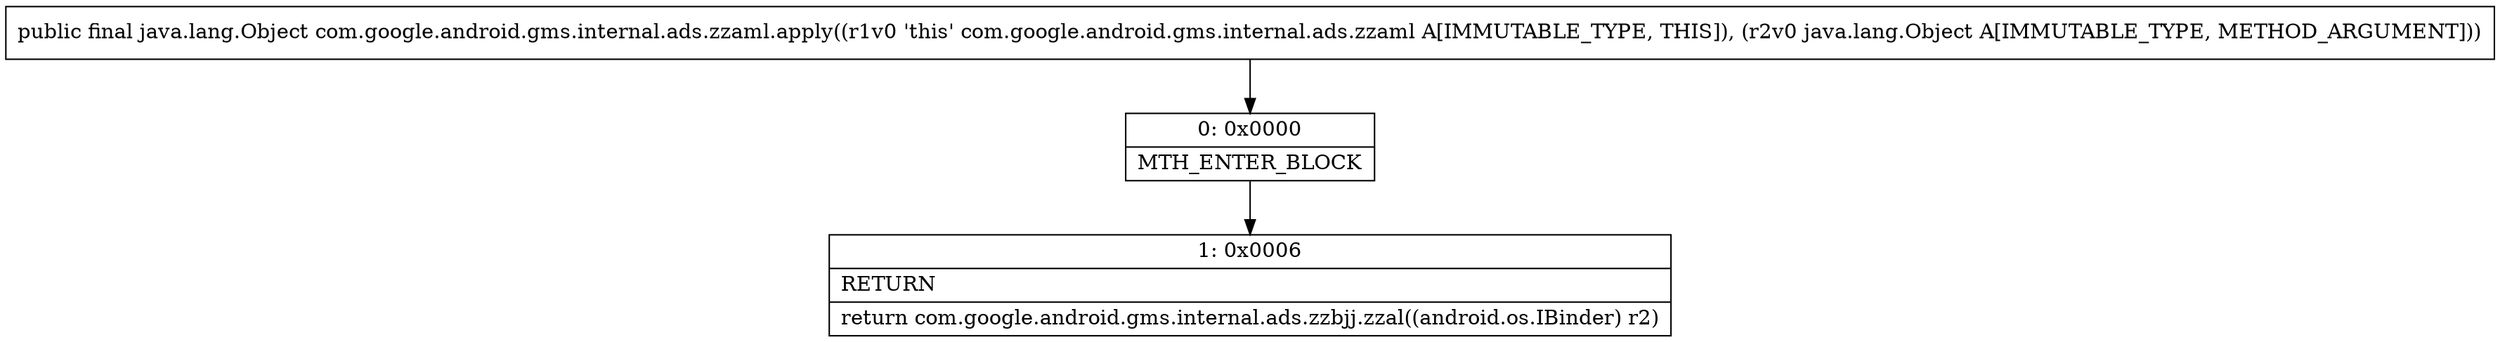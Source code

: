 digraph "CFG forcom.google.android.gms.internal.ads.zzaml.apply(Ljava\/lang\/Object;)Ljava\/lang\/Object;" {
Node_0 [shape=record,label="{0\:\ 0x0000|MTH_ENTER_BLOCK\l}"];
Node_1 [shape=record,label="{1\:\ 0x0006|RETURN\l|return com.google.android.gms.internal.ads.zzbjj.zzal((android.os.IBinder) r2)\l}"];
MethodNode[shape=record,label="{public final java.lang.Object com.google.android.gms.internal.ads.zzaml.apply((r1v0 'this' com.google.android.gms.internal.ads.zzaml A[IMMUTABLE_TYPE, THIS]), (r2v0 java.lang.Object A[IMMUTABLE_TYPE, METHOD_ARGUMENT])) }"];
MethodNode -> Node_0;
Node_0 -> Node_1;
}

